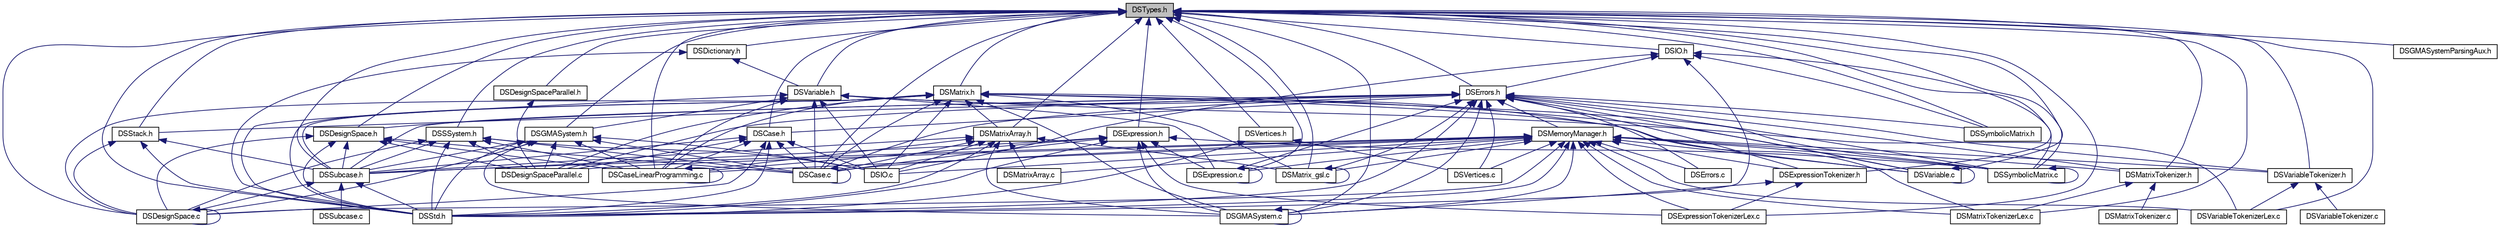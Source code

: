 digraph G
{
  edge [fontname="FreeSans",fontsize="10",labelfontname="FreeSans",labelfontsize="10"];
  node [fontname="FreeSans",fontsize="10",shape=record];
  Node1 [label="DSTypes.h",height=0.2,width=0.4,color="black", fillcolor="grey75", style="filled" fontcolor="black"];
  Node1 -> Node2 [dir=back,color="midnightblue",fontsize="10",style="solid",fontname="FreeSans"];
  Node2 [label="DSCase.c",height=0.2,width=0.4,color="black", fillcolor="white", style="filled",URL="$_d_s_case_8c.html",tooltip="Implementation file with functions for dealing with cases in design space."];
  Node2 -> Node2 [dir=back,color="midnightblue",fontsize="10",style="solid",fontname="FreeSans"];
  Node1 -> Node3 [dir=back,color="midnightblue",fontsize="10",style="solid",fontname="FreeSans"];
  Node3 [label="DSCase.h",height=0.2,width=0.4,color="black", fillcolor="white", style="filled",URL="$_d_s_case_8h.html",tooltip="Header file with functions for dealing with cases in design space."];
  Node3 -> Node2 [dir=back,color="midnightblue",fontsize="10",style="solid",fontname="FreeSans"];
  Node3 -> Node4 [dir=back,color="midnightblue",fontsize="10",style="solid",fontname="FreeSans"];
  Node4 [label="DSCaseLinearProgramming.c",height=0.2,width=0.4,color="black", fillcolor="white", style="filled",URL="$_d_s_case_linear_programming_8c.html",tooltip="Implementation file with functions for linear programming operations dealing with..."];
  Node4 -> Node4 [dir=back,color="midnightblue",fontsize="10",style="solid",fontname="FreeSans"];
  Node3 -> Node5 [dir=back,color="midnightblue",fontsize="10",style="solid",fontname="FreeSans"];
  Node5 [label="DSDesignSpace.c",height=0.2,width=0.4,color="black", fillcolor="white", style="filled",URL="$_d_s_design_space_8c.html",tooltip="Implementation file with functions for dealing with Design Spaces."];
  Node5 -> Node5 [dir=back,color="midnightblue",fontsize="10",style="solid",fontname="FreeSans"];
  Node3 -> Node6 [dir=back,color="midnightblue",fontsize="10",style="solid",fontname="FreeSans"];
  Node6 [label="DSDesignSpaceParallel.c",height=0.2,width=0.4,color="black", fillcolor="white", style="filled",URL="$_d_s_design_space_parallel_8c.html",tooltip="Implementation file with functions for dealing with parallel operatirons used by..."];
  Node3 -> Node7 [dir=back,color="midnightblue",fontsize="10",style="solid",fontname="FreeSans"];
  Node7 [label="DSIO.c",height=0.2,width=0.4,color="black", fillcolor="white", style="filled",URL="$_d_s_i_o_8c.html",tooltip="Implementation file with standard input and output functions."];
  Node3 -> Node8 [dir=back,color="midnightblue",fontsize="10",style="solid",fontname="FreeSans"];
  Node8 [label="DSStd.h",height=0.2,width=0.4,color="black", fillcolor="white", style="filled",URL="$_d_s_std_8h.html",tooltip="Header file for the design space toolbox."];
  Node3 -> Node9 [dir=back,color="midnightblue",fontsize="10",style="solid",fontname="FreeSans"];
  Node9 [label="DSSubcase.h",height=0.2,width=0.4,color="black", fillcolor="white", style="filled",URL="$_d_s_subcase_8h.html",tooltip="Header file with functions for dealing with subcases."];
  Node9 -> Node5 [dir=back,color="midnightblue",fontsize="10",style="solid",fontname="FreeSans"];
  Node9 -> Node8 [dir=back,color="midnightblue",fontsize="10",style="solid",fontname="FreeSans"];
  Node9 -> Node10 [dir=back,color="midnightblue",fontsize="10",style="solid",fontname="FreeSans"];
  Node10 [label="DSSubcase.c",height=0.2,width=0.4,color="black", fillcolor="white", style="filled",URL="$_d_s_subcase_8c.html",tooltip="Implementation file with functions for dealing with subcases."];
  Node1 -> Node4 [dir=back,color="midnightblue",fontsize="10",style="solid",fontname="FreeSans"];
  Node1 -> Node5 [dir=back,color="midnightblue",fontsize="10",style="solid",fontname="FreeSans"];
  Node1 -> Node11 [dir=back,color="midnightblue",fontsize="10",style="solid",fontname="FreeSans"];
  Node11 [label="DSDesignSpace.h",height=0.2,width=0.4,color="black", fillcolor="white", style="filled",URL="$_d_s_design_space_8h.html",tooltip="Header file with functions for dealing with Design Spaces."];
  Node11 -> Node2 [dir=back,color="midnightblue",fontsize="10",style="solid",fontname="FreeSans"];
  Node11 -> Node4 [dir=back,color="midnightblue",fontsize="10",style="solid",fontname="FreeSans"];
  Node11 -> Node5 [dir=back,color="midnightblue",fontsize="10",style="solid",fontname="FreeSans"];
  Node11 -> Node6 [dir=back,color="midnightblue",fontsize="10",style="solid",fontname="FreeSans"];
  Node11 -> Node8 [dir=back,color="midnightblue",fontsize="10",style="solid",fontname="FreeSans"];
  Node11 -> Node9 [dir=back,color="midnightblue",fontsize="10",style="solid",fontname="FreeSans"];
  Node1 -> Node12 [dir=back,color="midnightblue",fontsize="10",style="solid",fontname="FreeSans"];
  Node12 [label="DSDesignSpaceParallel.h",height=0.2,width=0.4,color="black", fillcolor="white", style="filled",URL="$_d_s_design_space_parallel_8h.html",tooltip="Header file with functions for dealing with parallel operatirons used by the design..."];
  Node12 -> Node6 [dir=back,color="midnightblue",fontsize="10",style="solid",fontname="FreeSans"];
  Node1 -> Node13 [dir=back,color="midnightblue",fontsize="10",style="solid",fontname="FreeSans"];
  Node13 [label="DSDictionary.h",height=0.2,width=0.4,color="black", fillcolor="white", style="filled",URL="$_d_s_dictionary_8h.html",tooltip="Header file with functions for dealing with dictionaries."];
  Node13 -> Node8 [dir=back,color="midnightblue",fontsize="10",style="solid",fontname="FreeSans"];
  Node13 -> Node14 [dir=back,color="midnightblue",fontsize="10",style="solid",fontname="FreeSans"];
  Node14 [label="DSVariable.h",height=0.2,width=0.4,color="black", fillcolor="white", style="filled",URL="$_d_s_variable_8h.html",tooltip="Header file with functions for dealing with variables."];
  Node14 -> Node2 [dir=back,color="midnightblue",fontsize="10",style="solid",fontname="FreeSans"];
  Node14 -> Node4 [dir=back,color="midnightblue",fontsize="10",style="solid",fontname="FreeSans"];
  Node14 -> Node15 [dir=back,color="midnightblue",fontsize="10",style="solid",fontname="FreeSans"];
  Node15 [label="DSExpression.c",height=0.2,width=0.4,color="black", fillcolor="white", style="filled",URL="$_d_s_expression_8c.html",tooltip="Implementation file with functions for dealing with mathematical expressions."];
  Node15 -> Node15 [dir=back,color="midnightblue",fontsize="10",style="solid",fontname="FreeSans"];
  Node14 -> Node16 [dir=back,color="midnightblue",fontsize="10",style="solid",fontname="FreeSans"];
  Node16 [label="DSGMASystem.h",height=0.2,width=0.4,color="black", fillcolor="white", style="filled",URL="$_d_s_g_m_a_system_8h.html",tooltip="Header file with functions for dealing with GMA Systems."];
  Node16 -> Node2 [dir=back,color="midnightblue",fontsize="10",style="solid",fontname="FreeSans"];
  Node16 -> Node4 [dir=back,color="midnightblue",fontsize="10",style="solid",fontname="FreeSans"];
  Node16 -> Node5 [dir=back,color="midnightblue",fontsize="10",style="solid",fontname="FreeSans"];
  Node16 -> Node6 [dir=back,color="midnightblue",fontsize="10",style="solid",fontname="FreeSans"];
  Node16 -> Node17 [dir=back,color="midnightblue",fontsize="10",style="solid",fontname="FreeSans"];
  Node17 [label="DSGMASystem.c",height=0.2,width=0.4,color="black", fillcolor="white", style="filled",URL="$_d_s_g_m_a_system_8c.html",tooltip="Implementation file with functions for dealing with GMA Systems."];
  Node17 -> Node17 [dir=back,color="midnightblue",fontsize="10",style="solid",fontname="FreeSans"];
  Node16 -> Node7 [dir=back,color="midnightblue",fontsize="10",style="solid",fontname="FreeSans"];
  Node16 -> Node8 [dir=back,color="midnightblue",fontsize="10",style="solid",fontname="FreeSans"];
  Node16 -> Node9 [dir=back,color="midnightblue",fontsize="10",style="solid",fontname="FreeSans"];
  Node14 -> Node7 [dir=back,color="midnightblue",fontsize="10",style="solid",fontname="FreeSans"];
  Node14 -> Node8 [dir=back,color="midnightblue",fontsize="10",style="solid",fontname="FreeSans"];
  Node14 -> Node18 [dir=back,color="midnightblue",fontsize="10",style="solid",fontname="FreeSans"];
  Node18 [label="DSVariable.c",height=0.2,width=0.4,color="black", fillcolor="white", style="filled",URL="$_d_s_variable_8c.html",tooltip="Implementation file with functions the DSInternalDictionary object."];
  Node18 -> Node18 [dir=back,color="midnightblue",fontsize="10",style="solid",fontname="FreeSans"];
  Node14 -> Node19 [dir=back,color="midnightblue",fontsize="10",style="solid",fontname="FreeSans"];
  Node19 [label="DSVariableTokenizerLex.c",height=0.2,width=0.4,color="black", fillcolor="white", style="filled",URL="$_d_s_variable_tokenizer_lex_8c.html",tooltip="Implementation file with functions for tokenizing matrices, generated by flex."];
  Node1 -> Node20 [dir=back,color="midnightblue",fontsize="10",style="solid",fontname="FreeSans"];
  Node20 [label="DSErrors.h",height=0.2,width=0.4,color="black", fillcolor="white", style="filled",URL="$_d_s_errors_8h.html",tooltip="Header file with functions for error and exception handling."];
  Node20 -> Node2 [dir=back,color="midnightblue",fontsize="10",style="solid",fontname="FreeSans"];
  Node20 -> Node3 [dir=back,color="midnightblue",fontsize="10",style="solid",fontname="FreeSans"];
  Node20 -> Node11 [dir=back,color="midnightblue",fontsize="10",style="solid",fontname="FreeSans"];
  Node20 -> Node6 [dir=back,color="midnightblue",fontsize="10",style="solid",fontname="FreeSans"];
  Node20 -> Node21 [dir=back,color="midnightblue",fontsize="10",style="solid",fontname="FreeSans"];
  Node21 [label="DSErrors.c",height=0.2,width=0.4,color="black", fillcolor="white", style="filled",URL="$_d_s_errors_8c.html",tooltip="Implementation file with functions for error and exception handling."];
  Node20 -> Node15 [dir=back,color="midnightblue",fontsize="10",style="solid",fontname="FreeSans"];
  Node20 -> Node22 [dir=back,color="midnightblue",fontsize="10",style="solid",fontname="FreeSans"];
  Node22 [label="DSExpressionTokenizer.h",height=0.2,width=0.4,color="black", fillcolor="white", style="filled",URL="$_d_s_expression_tokenizer_8h_source.html"];
  Node22 -> Node23 [dir=back,color="midnightblue",fontsize="10",style="solid",fontname="FreeSans"];
  Node23 [label="DSExpressionTokenizerLex.c",height=0.2,width=0.4,color="black", fillcolor="white", style="filled",URL="$_d_s_expression_tokenizer_lex_8c.html",tooltip="Implementation file with functions for tokenizing matrices, generated by flex."];
  Node22 -> Node17 [dir=back,color="midnightblue",fontsize="10",style="solid",fontname="FreeSans"];
  Node20 -> Node17 [dir=back,color="midnightblue",fontsize="10",style="solid",fontname="FreeSans"];
  Node20 -> Node24 [dir=back,color="midnightblue",fontsize="10",style="solid",fontname="FreeSans"];
  Node24 [label="DSMatrix_gsl.c",height=0.2,width=0.4,color="black", fillcolor="white", style="filled",URL="$_d_s_matrix__gsl_8c.html",tooltip="Implementation file with functions for dealing with matrices using the GNU Scientific..."];
  Node24 -> Node24 [dir=back,color="midnightblue",fontsize="10",style="solid",fontname="FreeSans"];
  Node20 -> Node25 [dir=back,color="midnightblue",fontsize="10",style="solid",fontname="FreeSans"];
  Node25 [label="DSMatrixTokenizer.h",height=0.2,width=0.4,color="black", fillcolor="white", style="filled",URL="$_d_s_matrix_tokenizer_8h.html",tooltip="Header file with functions for tokenizing matrices."];
  Node25 -> Node26 [dir=back,color="midnightblue",fontsize="10",style="solid",fontname="FreeSans"];
  Node26 [label="DSMatrixTokenizer.c",height=0.2,width=0.4,color="black", fillcolor="white", style="filled",URL="$_d_s_matrix_tokenizer_8c.html",tooltip="Implementation file with functions for tokenizing with matrices."];
  Node25 -> Node27 [dir=back,color="midnightblue",fontsize="10",style="solid",fontname="FreeSans"];
  Node27 [label="DSMatrixTokenizerLex.c",height=0.2,width=0.4,color="black", fillcolor="white", style="filled",URL="$_d_s_matrix_tokenizer_lex_8c.html",tooltip="Implementation file with functions for tokenizing matrices, generated by flex."];
  Node20 -> Node28 [dir=back,color="midnightblue",fontsize="10",style="solid",fontname="FreeSans"];
  Node28 [label="DSMemoryManager.h",height=0.2,width=0.4,color="black", fillcolor="white", style="filled",URL="$_d_s_memory_manager_8h.html",tooltip="Header file with functions for secure memory allocation."];
  Node28 -> Node2 [dir=back,color="midnightblue",fontsize="10",style="solid",fontname="FreeSans"];
  Node28 -> Node4 [dir=back,color="midnightblue",fontsize="10",style="solid",fontname="FreeSans"];
  Node28 -> Node5 [dir=back,color="midnightblue",fontsize="10",style="solid",fontname="FreeSans"];
  Node28 -> Node6 [dir=back,color="midnightblue",fontsize="10",style="solid",fontname="FreeSans"];
  Node28 -> Node21 [dir=back,color="midnightblue",fontsize="10",style="solid",fontname="FreeSans"];
  Node28 -> Node15 [dir=back,color="midnightblue",fontsize="10",style="solid",fontname="FreeSans"];
  Node28 -> Node22 [dir=back,color="midnightblue",fontsize="10",style="solid",fontname="FreeSans"];
  Node28 -> Node23 [dir=back,color="midnightblue",fontsize="10",style="solid",fontname="FreeSans"];
  Node28 -> Node17 [dir=back,color="midnightblue",fontsize="10",style="solid",fontname="FreeSans"];
  Node28 -> Node7 [dir=back,color="midnightblue",fontsize="10",style="solid",fontname="FreeSans"];
  Node28 -> Node24 [dir=back,color="midnightblue",fontsize="10",style="solid",fontname="FreeSans"];
  Node28 -> Node29 [dir=back,color="midnightblue",fontsize="10",style="solid",fontname="FreeSans"];
  Node29 [label="DSMatrixArray.c",height=0.2,width=0.4,color="black", fillcolor="white", style="filled",URL="$_d_s_matrix_array_8c.html",tooltip="Implementation file with functions for dealing with matrix arrays."];
  Node28 -> Node25 [dir=back,color="midnightblue",fontsize="10",style="solid",fontname="FreeSans"];
  Node28 -> Node27 [dir=back,color="midnightblue",fontsize="10",style="solid",fontname="FreeSans"];
  Node28 -> Node8 [dir=back,color="midnightblue",fontsize="10",style="solid",fontname="FreeSans"];
  Node28 -> Node9 [dir=back,color="midnightblue",fontsize="10",style="solid",fontname="FreeSans"];
  Node28 -> Node30 [dir=back,color="midnightblue",fontsize="10",style="solid",fontname="FreeSans"];
  Node30 [label="DSSymbolicMatrix.c",height=0.2,width=0.4,color="black", fillcolor="white", style="filled",URL="$_d_s_symbolic_matrix_8c.html",tooltip="Implementation file with functions for dealing with symbolic matrices."];
  Node30 -> Node30 [dir=back,color="midnightblue",fontsize="10",style="solid",fontname="FreeSans"];
  Node28 -> Node18 [dir=back,color="midnightblue",fontsize="10",style="solid",fontname="FreeSans"];
  Node28 -> Node31 [dir=back,color="midnightblue",fontsize="10",style="solid",fontname="FreeSans"];
  Node31 [label="DSVariableTokenizer.h",height=0.2,width=0.4,color="black", fillcolor="white", style="filled",URL="$_d_s_variable_tokenizer_8h_source.html"];
  Node31 -> Node32 [dir=back,color="midnightblue",fontsize="10",style="solid",fontname="FreeSans"];
  Node32 [label="DSVariableTokenizer.c",height=0.2,width=0.4,color="black", fillcolor="white", style="filled",URL="$_d_s_variable_tokenizer_8c.html",tooltip="Implementation file with functions for tokenizing with matrices."];
  Node31 -> Node19 [dir=back,color="midnightblue",fontsize="10",style="solid",fontname="FreeSans"];
  Node28 -> Node19 [dir=back,color="midnightblue",fontsize="10",style="solid",fontname="FreeSans"];
  Node28 -> Node33 [dir=back,color="midnightblue",fontsize="10",style="solid",fontname="FreeSans"];
  Node33 [label="DSVertices.c",height=0.2,width=0.4,color="black", fillcolor="white", style="filled",URL="$_d_s_vertices_8c.html",tooltip="Implementation file with functions for dealing with n-dimensional vertices."];
  Node20 -> Node34 [dir=back,color="midnightblue",fontsize="10",style="solid",fontname="FreeSans"];
  Node34 [label="DSStack.h",height=0.2,width=0.4,color="black", fillcolor="white", style="filled",URL="$_d_s_stack_8h.html",tooltip="Implementation file with functions for dealing with stack objects."];
  Node34 -> Node5 [dir=back,color="midnightblue",fontsize="10",style="solid",fontname="FreeSans"];
  Node34 -> Node8 [dir=back,color="midnightblue",fontsize="10",style="solid",fontname="FreeSans"];
  Node34 -> Node9 [dir=back,color="midnightblue",fontsize="10",style="solid",fontname="FreeSans"];
  Node20 -> Node8 [dir=back,color="midnightblue",fontsize="10",style="solid",fontname="FreeSans"];
  Node20 -> Node9 [dir=back,color="midnightblue",fontsize="10",style="solid",fontname="FreeSans"];
  Node20 -> Node30 [dir=back,color="midnightblue",fontsize="10",style="solid",fontname="FreeSans"];
  Node20 -> Node35 [dir=back,color="midnightblue",fontsize="10",style="solid",fontname="FreeSans"];
  Node35 [label="DSSymbolicMatrix.h",height=0.2,width=0.4,color="black", fillcolor="white", style="filled",URL="$_d_s_symbolic_matrix_8h.html",tooltip="Header file with functions for dealing with symbolic matrices."];
  Node20 -> Node18 [dir=back,color="midnightblue",fontsize="10",style="solid",fontname="FreeSans"];
  Node20 -> Node31 [dir=back,color="midnightblue",fontsize="10",style="solid",fontname="FreeSans"];
  Node20 -> Node33 [dir=back,color="midnightblue",fontsize="10",style="solid",fontname="FreeSans"];
  Node1 -> Node15 [dir=back,color="midnightblue",fontsize="10",style="solid",fontname="FreeSans"];
  Node1 -> Node36 [dir=back,color="midnightblue",fontsize="10",style="solid",fontname="FreeSans"];
  Node36 [label="DSExpression.h",height=0.2,width=0.4,color="black", fillcolor="white", style="filled",URL="$_d_s_expression_8h.html",tooltip="Header file with functions for dealing with mathematical expressions."];
  Node36 -> Node2 [dir=back,color="midnightblue",fontsize="10",style="solid",fontname="FreeSans"];
  Node36 -> Node4 [dir=back,color="midnightblue",fontsize="10",style="solid",fontname="FreeSans"];
  Node36 -> Node15 [dir=back,color="midnightblue",fontsize="10",style="solid",fontname="FreeSans"];
  Node36 -> Node23 [dir=back,color="midnightblue",fontsize="10",style="solid",fontname="FreeSans"];
  Node36 -> Node17 [dir=back,color="midnightblue",fontsize="10",style="solid",fontname="FreeSans"];
  Node36 -> Node8 [dir=back,color="midnightblue",fontsize="10",style="solid",fontname="FreeSans"];
  Node36 -> Node9 [dir=back,color="midnightblue",fontsize="10",style="solid",fontname="FreeSans"];
  Node36 -> Node30 [dir=back,color="midnightblue",fontsize="10",style="solid",fontname="FreeSans"];
  Node1 -> Node22 [dir=back,color="midnightblue",fontsize="10",style="solid",fontname="FreeSans"];
  Node1 -> Node23 [dir=back,color="midnightblue",fontsize="10",style="solid",fontname="FreeSans"];
  Node1 -> Node17 [dir=back,color="midnightblue",fontsize="10",style="solid",fontname="FreeSans"];
  Node1 -> Node16 [dir=back,color="midnightblue",fontsize="10",style="solid",fontname="FreeSans"];
  Node1 -> Node37 [dir=back,color="midnightblue",fontsize="10",style="solid",fontname="FreeSans"];
  Node37 [label="DSGMASystemParsingAux.h",height=0.2,width=0.4,color="black", fillcolor="white", style="filled",URL="$_d_s_g_m_a_system_parsing_aux_8h.html",tooltip="Implementation file with functions for dealing with the parsing of GMA Systems."];
  Node1 -> Node38 [dir=back,color="midnightblue",fontsize="10",style="solid",fontname="FreeSans"];
  Node38 [label="DSIO.h",height=0.2,width=0.4,color="black", fillcolor="white", style="filled",URL="$_d_s_i_o_8h.html",tooltip="Header file with standard input and output functions."];
  Node38 -> Node20 [dir=back,color="midnightblue",fontsize="10",style="solid",fontname="FreeSans"];
  Node38 -> Node7 [dir=back,color="midnightblue",fontsize="10",style="solid",fontname="FreeSans"];
  Node38 -> Node8 [dir=back,color="midnightblue",fontsize="10",style="solid",fontname="FreeSans"];
  Node38 -> Node30 [dir=back,color="midnightblue",fontsize="10",style="solid",fontname="FreeSans"];
  Node38 -> Node35 [dir=back,color="midnightblue",fontsize="10",style="solid",fontname="FreeSans"];
  Node1 -> Node39 [dir=back,color="midnightblue",fontsize="10",style="solid",fontname="FreeSans"];
  Node39 [label="DSMatrix.h",height=0.2,width=0.4,color="black", fillcolor="white", style="filled",URL="$_d_s_matrix_8h.html",tooltip="Header file with functions for dealing with matrices."];
  Node39 -> Node2 [dir=back,color="midnightblue",fontsize="10",style="solid",fontname="FreeSans"];
  Node39 -> Node4 [dir=back,color="midnightblue",fontsize="10",style="solid",fontname="FreeSans"];
  Node39 -> Node5 [dir=back,color="midnightblue",fontsize="10",style="solid",fontname="FreeSans"];
  Node39 -> Node6 [dir=back,color="midnightblue",fontsize="10",style="solid",fontname="FreeSans"];
  Node39 -> Node17 [dir=back,color="midnightblue",fontsize="10",style="solid",fontname="FreeSans"];
  Node39 -> Node7 [dir=back,color="midnightblue",fontsize="10",style="solid",fontname="FreeSans"];
  Node39 -> Node24 [dir=back,color="midnightblue",fontsize="10",style="solid",fontname="FreeSans"];
  Node39 -> Node40 [dir=back,color="midnightblue",fontsize="10",style="solid",fontname="FreeSans"];
  Node40 [label="DSMatrixArray.h",height=0.2,width=0.4,color="black", fillcolor="white", style="filled",URL="$_d_s_matrix_array_8h.html",tooltip="Header file with functions for dealing with matrix arrays."];
  Node40 -> Node2 [dir=back,color="midnightblue",fontsize="10",style="solid",fontname="FreeSans"];
  Node40 -> Node4 [dir=back,color="midnightblue",fontsize="10",style="solid",fontname="FreeSans"];
  Node40 -> Node17 [dir=back,color="midnightblue",fontsize="10",style="solid",fontname="FreeSans"];
  Node40 -> Node7 [dir=back,color="midnightblue",fontsize="10",style="solid",fontname="FreeSans"];
  Node40 -> Node24 [dir=back,color="midnightblue",fontsize="10",style="solid",fontname="FreeSans"];
  Node40 -> Node29 [dir=back,color="midnightblue",fontsize="10",style="solid",fontname="FreeSans"];
  Node40 -> Node8 [dir=back,color="midnightblue",fontsize="10",style="solid",fontname="FreeSans"];
  Node40 -> Node9 [dir=back,color="midnightblue",fontsize="10",style="solid",fontname="FreeSans"];
  Node39 -> Node27 [dir=back,color="midnightblue",fontsize="10",style="solid",fontname="FreeSans"];
  Node39 -> Node8 [dir=back,color="midnightblue",fontsize="10",style="solid",fontname="FreeSans"];
  Node39 -> Node9 [dir=back,color="midnightblue",fontsize="10",style="solid",fontname="FreeSans"];
  Node39 -> Node30 [dir=back,color="midnightblue",fontsize="10",style="solid",fontname="FreeSans"];
  Node39 -> Node18 [dir=back,color="midnightblue",fontsize="10",style="solid",fontname="FreeSans"];
  Node1 -> Node24 [dir=back,color="midnightblue",fontsize="10",style="solid",fontname="FreeSans"];
  Node1 -> Node40 [dir=back,color="midnightblue",fontsize="10",style="solid",fontname="FreeSans"];
  Node1 -> Node25 [dir=back,color="midnightblue",fontsize="10",style="solid",fontname="FreeSans"];
  Node1 -> Node27 [dir=back,color="midnightblue",fontsize="10",style="solid",fontname="FreeSans"];
  Node1 -> Node41 [dir=back,color="midnightblue",fontsize="10",style="solid",fontname="FreeSans"];
  Node41 [label="DSSSystem.h",height=0.2,width=0.4,color="black", fillcolor="white", style="filled",URL="$_d_s_s_system_8h.html",tooltip="Header file with functions for dealing with S-System."];
  Node41 -> Node2 [dir=back,color="midnightblue",fontsize="10",style="solid",fontname="FreeSans"];
  Node41 -> Node4 [dir=back,color="midnightblue",fontsize="10",style="solid",fontname="FreeSans"];
  Node41 -> Node5 [dir=back,color="midnightblue",fontsize="10",style="solid",fontname="FreeSans"];
  Node41 -> Node6 [dir=back,color="midnightblue",fontsize="10",style="solid",fontname="FreeSans"];
  Node41 -> Node7 [dir=back,color="midnightblue",fontsize="10",style="solid",fontname="FreeSans"];
  Node41 -> Node8 [dir=back,color="midnightblue",fontsize="10",style="solid",fontname="FreeSans"];
  Node41 -> Node9 [dir=back,color="midnightblue",fontsize="10",style="solid",fontname="FreeSans"];
  Node1 -> Node34 [dir=back,color="midnightblue",fontsize="10",style="solid",fontname="FreeSans"];
  Node1 -> Node8 [dir=back,color="midnightblue",fontsize="10",style="solid",fontname="FreeSans"];
  Node1 -> Node9 [dir=back,color="midnightblue",fontsize="10",style="solid",fontname="FreeSans"];
  Node1 -> Node30 [dir=back,color="midnightblue",fontsize="10",style="solid",fontname="FreeSans"];
  Node1 -> Node35 [dir=back,color="midnightblue",fontsize="10",style="solid",fontname="FreeSans"];
  Node1 -> Node18 [dir=back,color="midnightblue",fontsize="10",style="solid",fontname="FreeSans"];
  Node1 -> Node14 [dir=back,color="midnightblue",fontsize="10",style="solid",fontname="FreeSans"];
  Node1 -> Node31 [dir=back,color="midnightblue",fontsize="10",style="solid",fontname="FreeSans"];
  Node1 -> Node19 [dir=back,color="midnightblue",fontsize="10",style="solid",fontname="FreeSans"];
  Node1 -> Node42 [dir=back,color="midnightblue",fontsize="10",style="solid",fontname="FreeSans"];
  Node42 [label="DSVertices.h",height=0.2,width=0.4,color="black", fillcolor="white", style="filled",URL="$_d_s_vertices_8h.html",tooltip="Header file with functions for dealing with n-dimensional verices."];
  Node42 -> Node8 [dir=back,color="midnightblue",fontsize="10",style="solid",fontname="FreeSans"];
  Node42 -> Node33 [dir=back,color="midnightblue",fontsize="10",style="solid",fontname="FreeSans"];
}
